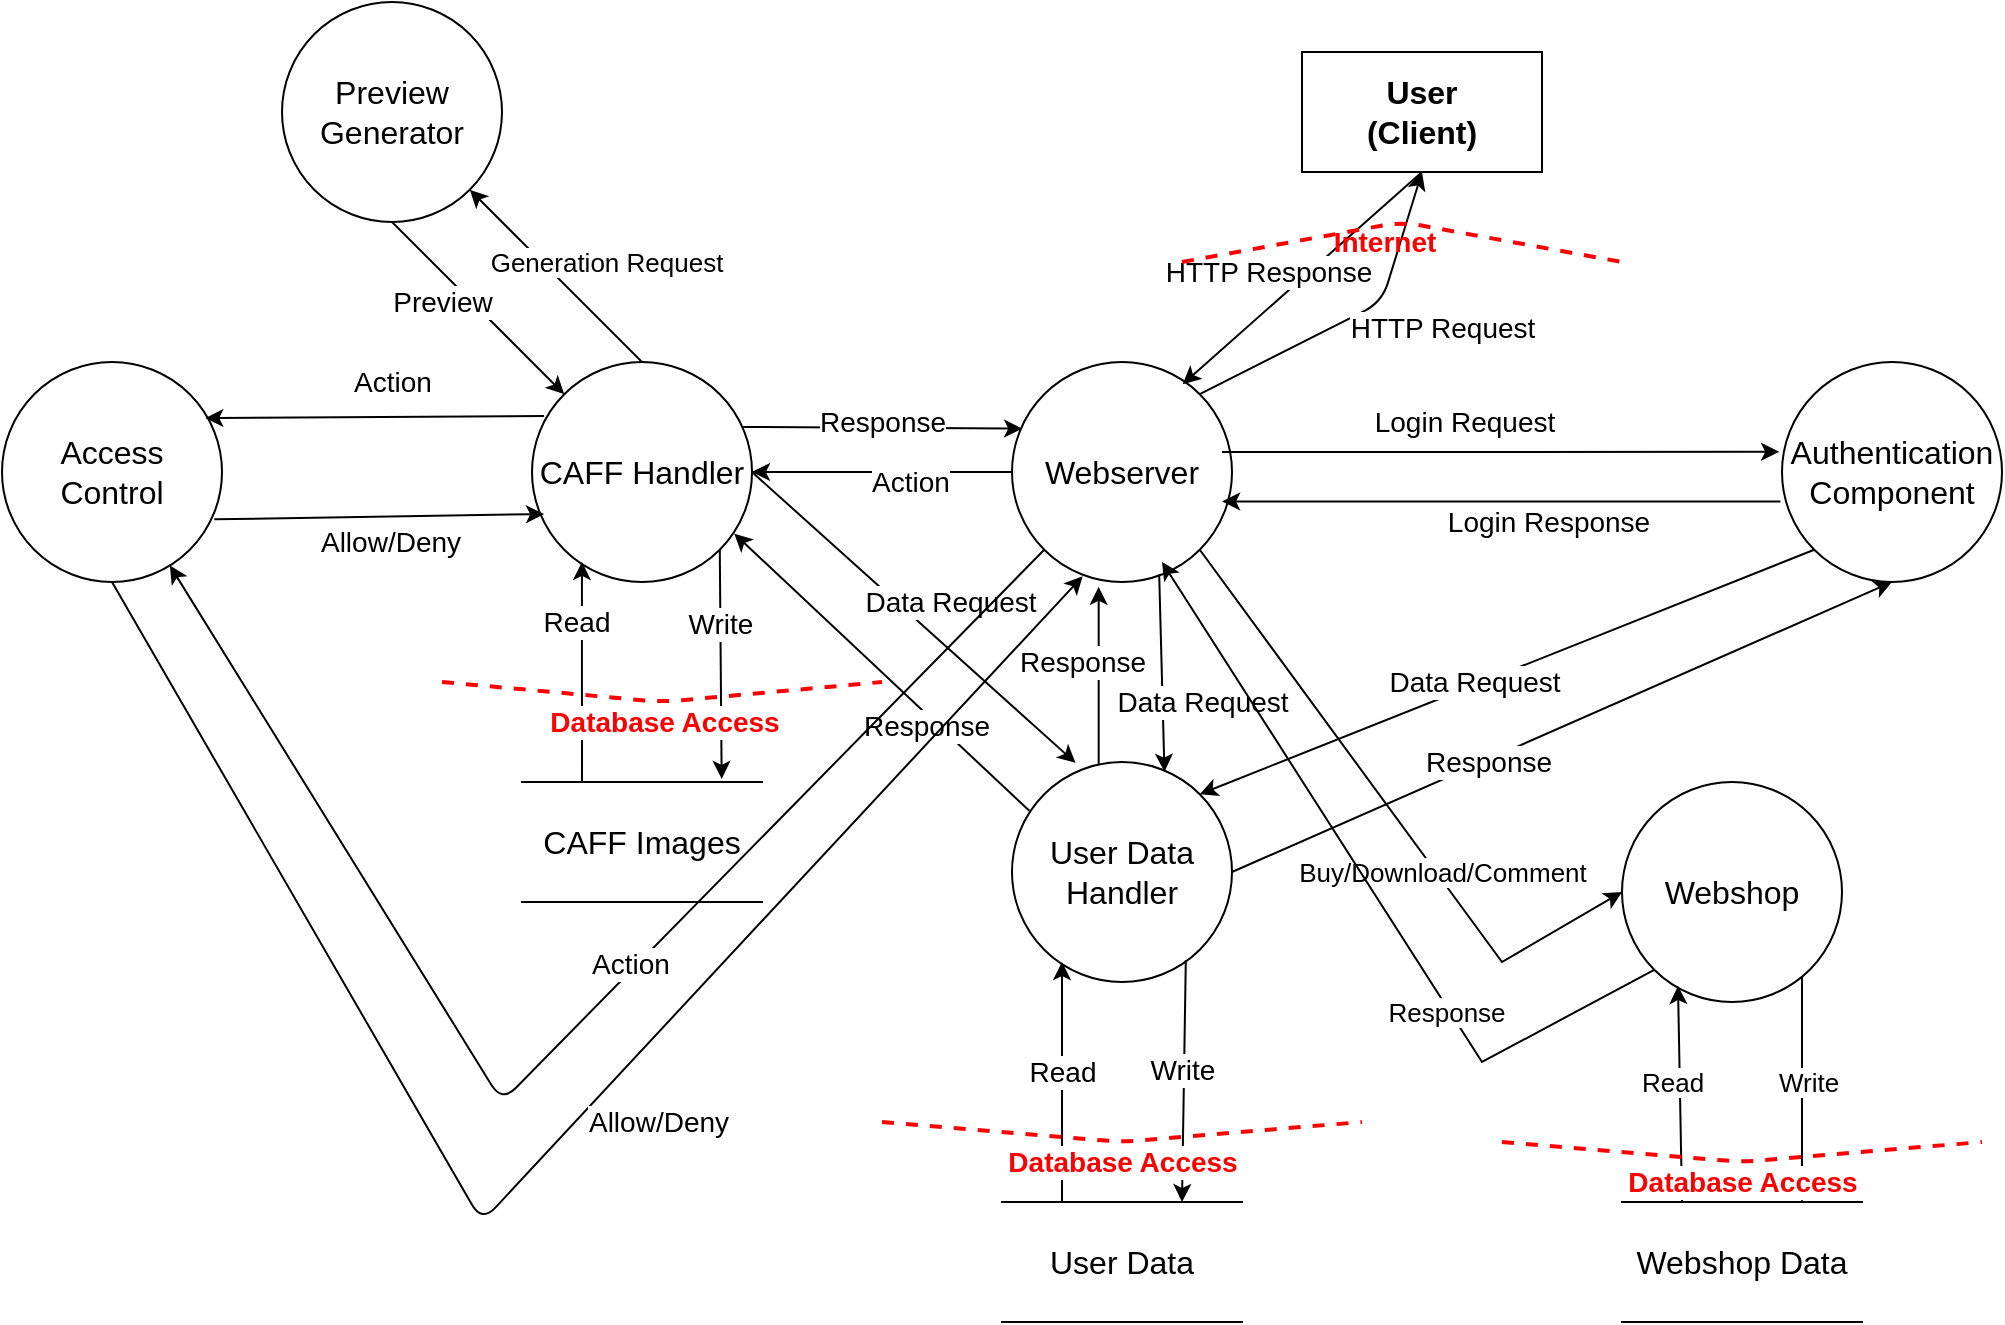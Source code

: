 <mxfile version="13.8.0" type="device"><diagram id="BQYCbzBcSWEd2qL-c6jC" name="Page-1"><mxGraphModel dx="1038" dy="523" grid="1" gridSize="10" guides="1" tooltips="1" connect="1" arrows="1" fold="1" page="1" pageScale="1" pageWidth="2339" pageHeight="3300" math="0" shadow="0"><root><mxCell id="0"/><mxCell id="1" parent="0"/><mxCell id="aWr2SnqKJXk4Jz-wcg6w-1" value="User&lt;br&gt;(Client)" style="rounded=0;whiteSpace=wrap;html=1;fontSize=16;fontStyle=1" parent="1" vertex="1"><mxGeometry x="810" y="155" width="120" height="60" as="geometry"/></mxCell><mxCell id="NCMZNG0rnG161UavWO3N-8" style="edgeStyle=none;rounded=0;orthogonalLoop=1;jettySize=auto;html=1;exitX=1;exitY=1;exitDx=0;exitDy=0;entryX=0;entryY=0.5;entryDx=0;entryDy=0;" parent="1" source="aWr2SnqKJXk4Jz-wcg6w-2" target="NCMZNG0rnG161UavWO3N-7" edge="1"><mxGeometry relative="1" as="geometry"><Array as="points"><mxPoint x="910" y="610"/></Array></mxGeometry></mxCell><mxCell id="NCMZNG0rnG161UavWO3N-11" value="&lt;font style=&quot;font-size: 13px&quot;&gt;Buy/Download/Comment&lt;/font&gt;" style="edgeLabel;html=1;align=center;verticalAlign=middle;resizable=0;points=[];" parent="NCMZNG0rnG161UavWO3N-8" vertex="1" connectable="0"><mxGeometry x="0.413" relative="1" as="geometry"><mxPoint x="-14.49" y="-23.84" as="offset"/></mxGeometry></mxCell><mxCell id="aWr2SnqKJXk4Jz-wcg6w-2" value="Webserver" style="ellipse;whiteSpace=wrap;html=1;aspect=fixed;fontSize=16;" parent="1" vertex="1"><mxGeometry x="665" y="310" width="110" height="110" as="geometry"/></mxCell><mxCell id="aWr2SnqKJXk4Jz-wcg6w-4" value="Authentication&lt;br&gt;Component" style="ellipse;whiteSpace=wrap;html=1;aspect=fixed;fontSize=16;" parent="1" vertex="1"><mxGeometry x="1050" y="310" width="110" height="110" as="geometry"/></mxCell><mxCell id="aWr2SnqKJXk4Jz-wcg6w-5" value="User Data Handler" style="ellipse;whiteSpace=wrap;html=1;aspect=fixed;fontSize=16;" parent="1" vertex="1"><mxGeometry x="665" y="510" width="110" height="110" as="geometry"/></mxCell><mxCell id="aWr2SnqKJXk4Jz-wcg6w-6" value="CAFF Handler&lt;span style=&quot;color: rgba(0 , 0 , 0 , 0) ; font-family: monospace ; font-size: 0px&quot;&gt;%3CmxGraphModel%3E%3Croot%3E%3CmxCell%20id%3D%220%22%2F%3E%3CmxCell%20id%3D%221%22%20parent%3D%220%22%2F%3E%3CmxCell%20id%3D%222%22%20value%3D%22Webserver%22%20style%3D%22ellipse%3BwhiteSpace%3Dwrap%3Bhtml%3D1%3Baspect%3Dfixed%3BfontSize%3D16%3B%22%20vertex%3D%221%22%20parent%3D%221%22%3E%3CmxGeometry%20x%3D%22375%22%20y%3D%22410%22%20width%3D%22110%22%20height%3D%22110%22%20as%3D%22geometry%22%2F%3E%3C%2FmxCell%3E%3C%2Froot%3E%3C%2FmxGraphModel%3E&lt;/span&gt;" style="ellipse;whiteSpace=wrap;html=1;aspect=fixed;fontSize=16;" parent="1" vertex="1"><mxGeometry x="425" y="310" width="110" height="110" as="geometry"/></mxCell><mxCell id="aWr2SnqKJXk4Jz-wcg6w-7" value="Access&lt;br&gt;Control" style="ellipse;whiteSpace=wrap;html=1;aspect=fixed;fontSize=16;" parent="1" vertex="1"><mxGeometry x="160" y="310" width="110" height="110" as="geometry"/></mxCell><mxCell id="aWr2SnqKJXk4Jz-wcg6w-8" value="User Data" style="shape=partialRectangle;whiteSpace=wrap;html=1;left=0;right=0;fillColor=none;fontSize=16;" parent="1" vertex="1"><mxGeometry x="660" y="730" width="120" height="60" as="geometry"/></mxCell><mxCell id="aWr2SnqKJXk4Jz-wcg6w-9" value="CAFF Images" style="shape=partialRectangle;whiteSpace=wrap;html=1;left=0;right=0;fillColor=none;fontSize=16;" parent="1" vertex="1"><mxGeometry x="420" y="520" width="120" height="60" as="geometry"/></mxCell><mxCell id="aWr2SnqKJXk4Jz-wcg6w-10" value="" style="endArrow=classic;html=1;fontSize=16;exitX=1;exitY=0;exitDx=0;exitDy=0;entryX=0.5;entryY=1;entryDx=0;entryDy=0;" parent="1" source="aWr2SnqKJXk4Jz-wcg6w-2" target="aWr2SnqKJXk4Jz-wcg6w-1" edge="1"><mxGeometry width="50" height="50" relative="1" as="geometry"><mxPoint x="710" y="490" as="sourcePoint"/><mxPoint x="760" y="440" as="targetPoint"/><Array as="points"><mxPoint x="850" y="280"/></Array></mxGeometry></mxCell><mxCell id="aWr2SnqKJXk4Jz-wcg6w-11" value="HTTP Request" style="edgeLabel;html=1;align=center;verticalAlign=middle;resizable=0;points=[];fontSize=14;labelBackgroundColor=#FFFFFF;" parent="aWr2SnqKJXk4Jz-wcg6w-10" vertex="1" connectable="0"><mxGeometry x="-0.208" y="1" relative="1" as="geometry"><mxPoint x="61.19" y="-2.29" as="offset"/></mxGeometry></mxCell><mxCell id="aWr2SnqKJXk4Jz-wcg6w-12" value="" style="endArrow=classic;html=1;fontSize=14;entryX=0.776;entryY=0.101;entryDx=0;entryDy=0;exitX=0.5;exitY=1;exitDx=0;exitDy=0;entryPerimeter=0;" parent="1" source="aWr2SnqKJXk4Jz-wcg6w-1" target="aWr2SnqKJXk4Jz-wcg6w-2" edge="1"><mxGeometry width="50" height="50" relative="1" as="geometry"><mxPoint x="710" y="490" as="sourcePoint"/><mxPoint x="760" y="440" as="targetPoint"/><Array as="points"/></mxGeometry></mxCell><mxCell id="aWr2SnqKJXk4Jz-wcg6w-13" value="HTTP Response" style="edgeLabel;html=1;align=center;verticalAlign=middle;resizable=0;points=[];fontSize=14;labelBackgroundColor=#FFFFFF;" parent="aWr2SnqKJXk4Jz-wcg6w-12" vertex="1" connectable="0"><mxGeometry x="-0.062" y="17" relative="1" as="geometry"><mxPoint x="-32.41" y="-12.65" as="offset"/></mxGeometry></mxCell><mxCell id="aWr2SnqKJXk4Jz-wcg6w-14" value="" style="endArrow=none;dashed=1;html=1;fontSize=14;strokeColor=#FF0000;strokeWidth=2;" parent="1" edge="1"><mxGeometry width="50" height="50" relative="1" as="geometry"><mxPoint x="750" y="260" as="sourcePoint"/><mxPoint x="970" y="260" as="targetPoint"/><Array as="points"><mxPoint x="860" y="240"/></Array></mxGeometry></mxCell><mxCell id="aWr2SnqKJXk4Jz-wcg6w-15" value="Internet" style="edgeLabel;html=1;align=center;verticalAlign=middle;resizable=0;points=[];fontSize=14;labelBackgroundColor=#;fontColor=#FF0000;fontStyle=1" parent="aWr2SnqKJXk4Jz-wcg6w-14" vertex="1" connectable="0"><mxGeometry x="-0.161" y="-1" relative="1" as="geometry"><mxPoint x="7.99" y="5.71" as="offset"/></mxGeometry></mxCell><mxCell id="aWr2SnqKJXk4Jz-wcg6w-16" value="" style="endArrow=classic;html=1;fontSize=14;fontColor=#FF0000;entryX=-0.013;entryY=0.408;entryDx=0;entryDy=0;entryPerimeter=0;" parent="1" target="aWr2SnqKJXk4Jz-wcg6w-4" edge="1"><mxGeometry width="50" height="50" relative="1" as="geometry"><mxPoint x="770" y="355" as="sourcePoint"/><mxPoint x="760" y="440" as="targetPoint"/><Array as="points"><mxPoint x="850" y="355"/></Array></mxGeometry></mxCell><mxCell id="aWr2SnqKJXk4Jz-wcg6w-17" value="Login Request" style="edgeLabel;html=1;align=center;verticalAlign=middle;resizable=0;points=[];fontSize=14;" parent="aWr2SnqKJXk4Jz-wcg6w-16" vertex="1" connectable="0"><mxGeometry x="-0.2" y="-4" relative="1" as="geometry"><mxPoint x="8.89" y="-19" as="offset"/></mxGeometry></mxCell><mxCell id="aWr2SnqKJXk4Jz-wcg6w-18" value="" style="endArrow=classic;html=1;strokeColor=#000000;fontSize=14;fontColor=#000000;exitX=-0.007;exitY=0.634;exitDx=0;exitDy=0;exitPerimeter=0;entryX=0.955;entryY=0.634;entryDx=0;entryDy=0;entryPerimeter=0;" parent="1" source="aWr2SnqKJXk4Jz-wcg6w-4" target="aWr2SnqKJXk4Jz-wcg6w-2" edge="1"><mxGeometry width="50" height="50" relative="1" as="geometry"><mxPoint x="880" y="450" as="sourcePoint"/><mxPoint x="930" y="400" as="targetPoint"/><Array as="points"/></mxGeometry></mxCell><mxCell id="aWr2SnqKJXk4Jz-wcg6w-19" value="Login Response" style="edgeLabel;html=1;align=center;verticalAlign=middle;resizable=0;points=[];fontSize=14;fontColor=#000000;" parent="aWr2SnqKJXk4Jz-wcg6w-18" vertex="1" connectable="0"><mxGeometry x="-0.169" y="1" relative="1" as="geometry"><mxPoint y="9.04" as="offset"/></mxGeometry></mxCell><mxCell id="aWr2SnqKJXk4Jz-wcg6w-20" value="" style="endArrow=classic;html=1;strokeColor=#000000;strokeWidth=1;fontSize=14;fontColor=#000000;entryX=0.75;entryY=0;entryDx=0;entryDy=0;exitX=0.79;exitY=0.901;exitDx=0;exitDy=0;exitPerimeter=0;" parent="1" source="aWr2SnqKJXk4Jz-wcg6w-5" target="aWr2SnqKJXk4Jz-wcg6w-8" edge="1"><mxGeometry width="50" height="50" relative="1" as="geometry"><mxPoint x="640" y="490" as="sourcePoint"/><mxPoint x="690" y="440" as="targetPoint"/></mxGeometry></mxCell><mxCell id="aWr2SnqKJXk4Jz-wcg6w-22" value="Write" style="edgeLabel;html=1;align=center;verticalAlign=middle;resizable=0;points=[];fontSize=14;fontColor=#000000;" parent="aWr2SnqKJXk4Jz-wcg6w-20" vertex="1" connectable="0"><mxGeometry x="-0.27" y="-1" relative="1" as="geometry"><mxPoint y="10.91" as="offset"/></mxGeometry></mxCell><mxCell id="aWr2SnqKJXk4Jz-wcg6w-21" value="Read" style="endArrow=classic;html=1;strokeColor=#000000;strokeWidth=1;fontSize=14;fontColor=#000000;exitX=0.25;exitY=0;exitDx=0;exitDy=0;" parent="1" source="aWr2SnqKJXk4Jz-wcg6w-8" edge="1"><mxGeometry x="0.091" width="50" height="50" relative="1" as="geometry"><mxPoint x="640" y="490" as="sourcePoint"/><mxPoint x="690" y="610" as="targetPoint"/><mxPoint as="offset"/></mxGeometry></mxCell><mxCell id="aWr2SnqKJXk4Jz-wcg6w-23" value="" style="endArrow=none;dashed=1;html=1;strokeWidth=2;fontSize=14;fontColor=#000000;strokeColor=#FF0000;" parent="1" edge="1"><mxGeometry width="50" height="50" relative="1" as="geometry"><mxPoint x="600" y="690" as="sourcePoint"/><mxPoint x="840" y="690" as="targetPoint"/><Array as="points"><mxPoint x="720" y="700"/></Array></mxGeometry></mxCell><mxCell id="aWr2SnqKJXk4Jz-wcg6w-24" value="&lt;b&gt;&lt;font color=&quot;#ff0000&quot;&gt;Database Access&lt;/font&gt;&lt;/b&gt;" style="edgeLabel;html=1;align=center;verticalAlign=middle;resizable=0;points=[];fontSize=14;fontColor=#000000;labelBackgroundColor=#FFFFFF;" parent="aWr2SnqKJXk4Jz-wcg6w-23" vertex="1" connectable="0"><mxGeometry x="0.631" y="2" relative="1" as="geometry"><mxPoint x="-75.82" y="18.33" as="offset"/></mxGeometry></mxCell><mxCell id="aWr2SnqKJXk4Jz-wcg6w-25" value="" style="endArrow=classic;html=1;strokeWidth=1;fontSize=14;fontColor=#000000;exitX=1;exitY=1;exitDx=0;exitDy=0;entryX=0.832;entryY=-0.026;entryDx=0;entryDy=0;entryPerimeter=0;" parent="1" source="aWr2SnqKJXk4Jz-wcg6w-6" target="aWr2SnqKJXk4Jz-wcg6w-9" edge="1"><mxGeometry width="50" height="50" relative="1" as="geometry"><mxPoint x="640" y="490" as="sourcePoint"/><mxPoint x="690" y="440" as="targetPoint"/></mxGeometry></mxCell><mxCell id="aWr2SnqKJXk4Jz-wcg6w-27" value="Write" style="edgeLabel;html=1;align=center;verticalAlign=middle;resizable=0;points=[];fontSize=14;fontColor=#000000;" parent="aWr2SnqKJXk4Jz-wcg6w-25" vertex="1" connectable="0"><mxGeometry x="0.406" y="-1" relative="1" as="geometry"><mxPoint y="-43.9" as="offset"/></mxGeometry></mxCell><mxCell id="aWr2SnqKJXk4Jz-wcg6w-26" value="" style="endArrow=classic;html=1;strokeColor=#000000;strokeWidth=1;fontSize=14;fontColor=#000000;exitX=0.25;exitY=0;exitDx=0;exitDy=0;entryX=0.227;entryY=0.909;entryDx=0;entryDy=0;entryPerimeter=0;" parent="1" source="aWr2SnqKJXk4Jz-wcg6w-9" target="aWr2SnqKJXk4Jz-wcg6w-6" edge="1"><mxGeometry width="50" height="50" relative="1" as="geometry"><mxPoint x="640" y="490" as="sourcePoint"/><mxPoint x="690" y="440" as="targetPoint"/></mxGeometry></mxCell><mxCell id="aWr2SnqKJXk4Jz-wcg6w-28" value="Read" style="edgeLabel;html=1;align=center;verticalAlign=middle;resizable=0;points=[];fontSize=14;fontColor=#000000;" parent="aWr2SnqKJXk4Jz-wcg6w-26" vertex="1" connectable="0"><mxGeometry x="0.192" y="3" relative="1" as="geometry"><mxPoint y="-14.45" as="offset"/></mxGeometry></mxCell><mxCell id="aWr2SnqKJXk4Jz-wcg6w-29" value="" style="endArrow=none;dashed=1;html=1;strokeWidth=2;fontSize=14;fontColor=#000000;strokeColor=#FF0000;" parent="1" edge="1"><mxGeometry width="50" height="50" relative="1" as="geometry"><mxPoint x="380" y="470" as="sourcePoint"/><mxPoint x="600" y="470" as="targetPoint"/><Array as="points"><mxPoint x="490" y="480"/></Array></mxGeometry></mxCell><mxCell id="aWr2SnqKJXk4Jz-wcg6w-30" value="Database Access" style="edgeLabel;html=1;align=center;verticalAlign=middle;resizable=0;points=[];fontSize=14;fontColor=#FF0000;fontStyle=1" parent="aWr2SnqKJXk4Jz-wcg6w-29" vertex="1" connectable="0"><mxGeometry x="0.11" y="-2" relative="1" as="geometry"><mxPoint x="-11.9" y="9.07" as="offset"/></mxGeometry></mxCell><mxCell id="aWr2SnqKJXk4Jz-wcg6w-31" value="" style="endArrow=classic;html=1;strokeWidth=1;fontSize=14;fontColor=#FF0000;exitX=0.055;exitY=0.246;exitDx=0;exitDy=0;exitPerimeter=0;entryX=0.924;entryY=0.255;entryDx=0;entryDy=0;entryPerimeter=0;" parent="1" source="aWr2SnqKJXk4Jz-wcg6w-6" target="aWr2SnqKJXk4Jz-wcg6w-7" edge="1"><mxGeometry width="50" height="50" relative="1" as="geometry"><mxPoint x="640" y="490" as="sourcePoint"/><mxPoint x="690" y="440" as="targetPoint"/></mxGeometry></mxCell><mxCell id="aWr2SnqKJXk4Jz-wcg6w-33" value="Action" style="edgeLabel;html=1;align=center;verticalAlign=middle;resizable=0;points=[];fontSize=14;" parent="aWr2SnqKJXk4Jz-wcg6w-31" vertex="1" connectable="0"><mxGeometry x="-0.452" y="-2" relative="1" as="geometry"><mxPoint x="-29.93" y="-15.33" as="offset"/></mxGeometry></mxCell><mxCell id="aWr2SnqKJXk4Jz-wcg6w-32" value="" style="endArrow=classic;html=1;strokeColor=#000000;strokeWidth=1;fontSize=14;fontColor=#FF0000;entryX=0.055;entryY=0.691;entryDx=0;entryDy=0;exitX=0.965;exitY=0.715;exitDx=0;exitDy=0;exitPerimeter=0;entryPerimeter=0;" parent="1" source="aWr2SnqKJXk4Jz-wcg6w-7" target="aWr2SnqKJXk4Jz-wcg6w-6" edge="1"><mxGeometry width="50" height="50" relative="1" as="geometry"><mxPoint x="640" y="490" as="sourcePoint"/><mxPoint x="690" y="440" as="targetPoint"/></mxGeometry></mxCell><mxCell id="aWr2SnqKJXk4Jz-wcg6w-34" value="Allow/Deny" style="edgeLabel;html=1;align=center;verticalAlign=middle;resizable=0;points=[];fontSize=14;fontColor=#000000;" parent="aWr2SnqKJXk4Jz-wcg6w-32" vertex="1" connectable="0"><mxGeometry x="0.419" y="-3" relative="1" as="geometry"><mxPoint x="-29.52" y="10.23" as="offset"/></mxGeometry></mxCell><mxCell id="aWr2SnqKJXk4Jz-wcg6w-35" value="" style="endArrow=classic;html=1;strokeColor=#000000;strokeWidth=1;fontSize=14;fontColor=#000000;entryX=0.5;entryY=1;entryDx=0;entryDy=0;exitX=1;exitY=0.5;exitDx=0;exitDy=0;" parent="1" source="aWr2SnqKJXk4Jz-wcg6w-5" target="aWr2SnqKJXk4Jz-wcg6w-4" edge="1"><mxGeometry width="50" height="50" relative="1" as="geometry"><mxPoint x="640" y="490" as="sourcePoint"/><mxPoint x="690" y="440" as="targetPoint"/></mxGeometry></mxCell><mxCell id="aWr2SnqKJXk4Jz-wcg6w-36" value="Response" style="edgeLabel;html=1;align=center;verticalAlign=middle;resizable=0;points=[];fontSize=14;fontColor=#000000;" parent="aWr2SnqKJXk4Jz-wcg6w-35" vertex="1" connectable="0"><mxGeometry x="-0.265" y="-1" relative="1" as="geometry"><mxPoint x="5.66" y="-2.79" as="offset"/></mxGeometry></mxCell><mxCell id="aWr2SnqKJXk4Jz-wcg6w-37" value="" style="endArrow=classic;html=1;strokeColor=#000000;strokeWidth=1;fontSize=14;fontColor=#000000;exitX=0.079;exitY=0.222;exitDx=0;exitDy=0;entryX=0.919;entryY=0.78;entryDx=0;entryDy=0;entryPerimeter=0;exitPerimeter=0;" parent="1" source="aWr2SnqKJXk4Jz-wcg6w-5" target="aWr2SnqKJXk4Jz-wcg6w-6" edge="1"><mxGeometry width="50" height="50" relative="1" as="geometry"><mxPoint x="640" y="490" as="sourcePoint"/><mxPoint x="690" y="440" as="targetPoint"/></mxGeometry></mxCell><mxCell id="aWr2SnqKJXk4Jz-wcg6w-38" value="Response" style="edgeLabel;html=1;align=center;verticalAlign=middle;resizable=0;points=[];fontSize=14;fontColor=#000000;" parent="aWr2SnqKJXk4Jz-wcg6w-37" vertex="1" connectable="0"><mxGeometry x="-0.339" y="5" relative="1" as="geometry"><mxPoint as="offset"/></mxGeometry></mxCell><mxCell id="aWr2SnqKJXk4Jz-wcg6w-39" value="" style="endArrow=classic;html=1;strokeColor=#000000;strokeWidth=1;fontSize=14;fontColor=#000000;exitX=1;exitY=0.5;exitDx=0;exitDy=0;entryX=0.289;entryY=0.004;entryDx=0;entryDy=0;entryPerimeter=0;" parent="1" source="aWr2SnqKJXk4Jz-wcg6w-6" target="aWr2SnqKJXk4Jz-wcg6w-5" edge="1"><mxGeometry width="50" height="50" relative="1" as="geometry"><mxPoint x="640" y="490" as="sourcePoint"/><mxPoint x="690" y="440" as="targetPoint"/></mxGeometry></mxCell><mxCell id="aWr2SnqKJXk4Jz-wcg6w-40" value="Data Request" style="edgeLabel;html=1;align=center;verticalAlign=middle;resizable=0;points=[];fontSize=14;fontColor=#000000;" parent="aWr2SnqKJXk4Jz-wcg6w-39" vertex="1" connectable="0"><mxGeometry x="0.236" y="-2" relative="1" as="geometry"><mxPoint y="-26.37" as="offset"/></mxGeometry></mxCell><mxCell id="aWr2SnqKJXk4Jz-wcg6w-41" value="" style="endArrow=classic;html=1;strokeColor=#000000;strokeWidth=1;fontSize=14;fontColor=#000000;exitX=0;exitY=1;exitDx=0;exitDy=0;entryX=1;entryY=0;entryDx=0;entryDy=0;" parent="1" source="aWr2SnqKJXk4Jz-wcg6w-4" target="aWr2SnqKJXk4Jz-wcg6w-5" edge="1"><mxGeometry width="50" height="50" relative="1" as="geometry"><mxPoint x="640" y="490" as="sourcePoint"/><mxPoint x="690" y="440" as="targetPoint"/></mxGeometry></mxCell><mxCell id="aWr2SnqKJXk4Jz-wcg6w-42" value="Data Request" style="edgeLabel;html=1;align=center;verticalAlign=middle;resizable=0;points=[];fontSize=14;fontColor=#000000;" parent="aWr2SnqKJXk4Jz-wcg6w-41" vertex="1" connectable="0"><mxGeometry x="0.125" y="4" relative="1" as="geometry"><mxPoint x="1" y="-6.41" as="offset"/></mxGeometry></mxCell><mxCell id="aWr2SnqKJXk4Jz-wcg6w-43" value="" style="endArrow=classic;html=1;strokeColor=#000000;strokeWidth=1;fontSize=14;fontColor=#000000;exitX=0;exitY=1;exitDx=0;exitDy=0;" parent="1" source="aWr2SnqKJXk4Jz-wcg6w-2" target="aWr2SnqKJXk4Jz-wcg6w-7" edge="1"><mxGeometry width="50" height="50" relative="1" as="geometry"><mxPoint x="640" y="490" as="sourcePoint"/><mxPoint x="690" y="440" as="targetPoint"/><Array as="points"><mxPoint x="410" y="680"/></Array></mxGeometry></mxCell><mxCell id="aWr2SnqKJXk4Jz-wcg6w-45" value="Action" style="edgeLabel;html=1;align=center;verticalAlign=middle;resizable=0;points=[];fontSize=14;fontColor=#000000;" parent="aWr2SnqKJXk4Jz-wcg6w-43" vertex="1" connectable="0"><mxGeometry x="-0.164" y="-3" relative="1" as="geometry"><mxPoint as="offset"/></mxGeometry></mxCell><mxCell id="aWr2SnqKJXk4Jz-wcg6w-44" value="" style="endArrow=classic;html=1;strokeColor=#000000;strokeWidth=1;fontSize=14;fontColor=#000000;exitX=0.5;exitY=1;exitDx=0;exitDy=0;entryX=0.321;entryY=0.974;entryDx=0;entryDy=0;entryPerimeter=0;" parent="1" source="aWr2SnqKJXk4Jz-wcg6w-7" target="aWr2SnqKJXk4Jz-wcg6w-2" edge="1"><mxGeometry width="50" height="50" relative="1" as="geometry"><mxPoint x="640" y="490" as="sourcePoint"/><mxPoint x="710" y="410" as="targetPoint"/><Array as="points"><mxPoint x="400" y="740"/></Array></mxGeometry></mxCell><mxCell id="aWr2SnqKJXk4Jz-wcg6w-46" value="Allow/Deny" style="edgeLabel;html=1;align=center;verticalAlign=middle;resizable=0;points=[];fontSize=14;fontColor=#000000;" parent="aWr2SnqKJXk4Jz-wcg6w-44" vertex="1" connectable="0"><mxGeometry x="0.058" y="100" relative="1" as="geometry"><mxPoint x="120.14" y="61.59" as="offset"/></mxGeometry></mxCell><mxCell id="aWr2SnqKJXk4Jz-wcg6w-49" value="" style="endArrow=classic;html=1;strokeColor=#000000;strokeWidth=1;fontSize=14;fontColor=#000000;entryX=0.693;entryY=0.044;entryDx=0;entryDy=0;exitX=0.669;exitY=0.966;exitDx=0;exitDy=0;entryPerimeter=0;exitPerimeter=0;" parent="1" source="aWr2SnqKJXk4Jz-wcg6w-2" target="aWr2SnqKJXk4Jz-wcg6w-5" edge="1"><mxGeometry width="50" height="50" relative="1" as="geometry"><mxPoint x="640" y="490" as="sourcePoint"/><mxPoint x="690" y="440" as="targetPoint"/></mxGeometry></mxCell><mxCell id="aWr2SnqKJXk4Jz-wcg6w-53" value="Data Request" style="edgeLabel;html=1;align=center;verticalAlign=middle;resizable=0;points=[];fontSize=14;fontColor=#000000;" parent="aWr2SnqKJXk4Jz-wcg6w-49" vertex="1" connectable="0"><mxGeometry x="-0.541" relative="1" as="geometry"><mxPoint x="20.8" y="41.08" as="offset"/></mxGeometry></mxCell><mxCell id="aWr2SnqKJXk4Jz-wcg6w-50" value="" style="endArrow=classic;html=1;strokeColor=#000000;strokeWidth=1;fontSize=14;fontColor=#000000;entryX=0.394;entryY=1.022;entryDx=0;entryDy=0;entryPerimeter=0;exitX=0.394;exitY=0.012;exitDx=0;exitDy=0;exitPerimeter=0;" parent="1" source="aWr2SnqKJXk4Jz-wcg6w-5" target="aWr2SnqKJXk4Jz-wcg6w-2" edge="1"><mxGeometry width="50" height="50" relative="1" as="geometry"><mxPoint x="710" y="500" as="sourcePoint"/><mxPoint x="751.23" y="524.84" as="targetPoint"/></mxGeometry></mxCell><mxCell id="aWr2SnqKJXk4Jz-wcg6w-52" value="Response" style="edgeLabel;html=1;align=center;verticalAlign=middle;resizable=0;points=[];fontSize=14;fontColor=#000000;" parent="aWr2SnqKJXk4Jz-wcg6w-50" vertex="1" connectable="0"><mxGeometry x="-0.495" y="-2" relative="1" as="geometry"><mxPoint x="-10.34" y="-29.1" as="offset"/></mxGeometry></mxCell><mxCell id="aWr2SnqKJXk4Jz-wcg6w-51" value="" style="endArrow=classic;html=1;strokeColor=#000000;strokeWidth=1;fontSize=14;fontColor=#000000;exitX=0.96;exitY=0.295;exitDx=0;exitDy=0;exitPerimeter=0;entryX=0.046;entryY=0.303;entryDx=0;entryDy=0;entryPerimeter=0;" parent="1" source="aWr2SnqKJXk4Jz-wcg6w-6" target="aWr2SnqKJXk4Jz-wcg6w-2" edge="1"><mxGeometry width="50" height="50" relative="1" as="geometry"><mxPoint x="640" y="490" as="sourcePoint"/><mxPoint x="690" y="440" as="targetPoint"/></mxGeometry></mxCell><mxCell id="aWr2SnqKJXk4Jz-wcg6w-57" value="Response" style="edgeLabel;html=1;align=center;verticalAlign=middle;resizable=0;points=[];fontSize=14;fontColor=#000000;" parent="aWr2SnqKJXk4Jz-wcg6w-51" vertex="1" connectable="0"><mxGeometry x="0.252" y="1" relative="1" as="geometry"><mxPoint x="-18.38" y="-2" as="offset"/></mxGeometry></mxCell><mxCell id="aWr2SnqKJXk4Jz-wcg6w-55" value="" style="endArrow=classic;html=1;strokeColor=#000000;strokeWidth=1;fontSize=14;fontColor=#000000;entryX=1;entryY=0.5;entryDx=0;entryDy=0;exitX=0;exitY=0.5;exitDx=0;exitDy=0;" parent="1" source="aWr2SnqKJXk4Jz-wcg6w-2" target="aWr2SnqKJXk4Jz-wcg6w-6" edge="1"><mxGeometry width="50" height="50" relative="1" as="geometry"><mxPoint x="640" y="490" as="sourcePoint"/><mxPoint x="690" y="440" as="targetPoint"/></mxGeometry></mxCell><mxCell id="aWr2SnqKJXk4Jz-wcg6w-56" value="Action" style="edgeLabel;html=1;align=center;verticalAlign=middle;resizable=0;points=[];fontSize=14;fontColor=#000000;" parent="aWr2SnqKJXk4Jz-wcg6w-55" vertex="1" connectable="0"><mxGeometry x="-0.207" y="-1" relative="1" as="geometry"><mxPoint y="6" as="offset"/></mxGeometry></mxCell><mxCell id="NCMZNG0rnG161UavWO3N-4" style="rounded=0;orthogonalLoop=1;jettySize=auto;html=1;exitX=0.5;exitY=1;exitDx=0;exitDy=0;entryX=0;entryY=0;entryDx=0;entryDy=0;" parent="1" source="NCMZNG0rnG161UavWO3N-2" target="aWr2SnqKJXk4Jz-wcg6w-6" edge="1"><mxGeometry relative="1" as="geometry"/></mxCell><mxCell id="NCMZNG0rnG161UavWO3N-6" value="&lt;font style=&quot;font-size: 14px&quot;&gt;Preview&lt;/font&gt;" style="edgeLabel;html=1;align=center;verticalAlign=middle;resizable=0;points=[];" parent="NCMZNG0rnG161UavWO3N-4" vertex="1" connectable="0"><mxGeometry x="0.381" y="-2" relative="1" as="geometry"><mxPoint x="-32.98" y="-20.81" as="offset"/></mxGeometry></mxCell><mxCell id="NCMZNG0rnG161UavWO3N-2" value="Preview Generator" style="ellipse;whiteSpace=wrap;html=1;aspect=fixed;fontSize=16;" parent="1" vertex="1"><mxGeometry x="300" y="130" width="110" height="110" as="geometry"/></mxCell><mxCell id="NCMZNG0rnG161UavWO3N-3" value="" style="endArrow=classic;html=1;exitX=0.5;exitY=0;exitDx=0;exitDy=0;entryX=1;entryY=1;entryDx=0;entryDy=0;" parent="1" source="aWr2SnqKJXk4Jz-wcg6w-6" target="NCMZNG0rnG161UavWO3N-2" edge="1"><mxGeometry width="50" height="50" relative="1" as="geometry"><mxPoint x="660" y="390" as="sourcePoint"/><mxPoint x="710" y="340" as="targetPoint"/></mxGeometry></mxCell><mxCell id="NCMZNG0rnG161UavWO3N-5" value="&lt;font style=&quot;font-size: 13px&quot;&gt;Generation Request&lt;/font&gt;" style="edgeLabel;html=1;align=center;verticalAlign=middle;resizable=0;points=[];" parent="NCMZNG0rnG161UavWO3N-3" vertex="1" connectable="0"><mxGeometry x="-0.532" y="-2" relative="1" as="geometry"><mxPoint y="-28.79" as="offset"/></mxGeometry></mxCell><mxCell id="NCMZNG0rnG161UavWO3N-9" style="edgeStyle=none;rounded=0;orthogonalLoop=1;jettySize=auto;html=1;exitX=0;exitY=1;exitDx=0;exitDy=0;entryX=0.682;entryY=0.909;entryDx=0;entryDy=0;entryPerimeter=0;" parent="1" source="NCMZNG0rnG161UavWO3N-7" target="aWr2SnqKJXk4Jz-wcg6w-2" edge="1"><mxGeometry relative="1" as="geometry"><Array as="points"><mxPoint x="900" y="660"/></Array></mxGeometry></mxCell><mxCell id="NCMZNG0rnG161UavWO3N-12" value="&lt;font style=&quot;font-size: 13px&quot;&gt;Response&lt;/font&gt;" style="edgeLabel;html=1;align=center;verticalAlign=middle;resizable=0;points=[];" parent="NCMZNG0rnG161UavWO3N-9" vertex="1" connectable="0"><mxGeometry x="-0.505" y="-31" relative="1" as="geometry"><mxPoint x="-44" y="-9" as="offset"/></mxGeometry></mxCell><mxCell id="NCMZNG0rnG161UavWO3N-14" style="edgeStyle=none;rounded=0;orthogonalLoop=1;jettySize=auto;html=1;entryX=0.75;entryY=0;entryDx=0;entryDy=0;" parent="1" target="NCMZNG0rnG161UavWO3N-13" edge="1"><mxGeometry relative="1" as="geometry"><mxPoint x="1060" y="614" as="sourcePoint"/></mxGeometry></mxCell><mxCell id="NCMZNG0rnG161UavWO3N-17" value="&lt;font style=&quot;font-size: 13px&quot;&gt;Write&lt;/font&gt;" style="edgeLabel;html=1;align=center;verticalAlign=middle;resizable=0;points=[];" parent="NCMZNG0rnG161UavWO3N-14" vertex="1" connectable="0"><mxGeometry x="0.259" y="3" relative="1" as="geometry"><mxPoint y="-17.33" as="offset"/></mxGeometry></mxCell><mxCell id="NCMZNG0rnG161UavWO3N-7" value="Webshop" style="ellipse;whiteSpace=wrap;html=1;aspect=fixed;fontSize=16;" parent="1" vertex="1"><mxGeometry x="970" y="520" width="110" height="110" as="geometry"/></mxCell><mxCell id="NCMZNG0rnG161UavWO3N-16" style="edgeStyle=none;rounded=0;orthogonalLoop=1;jettySize=auto;html=1;exitX=0.25;exitY=0;exitDx=0;exitDy=0;" parent="1" source="NCMZNG0rnG161UavWO3N-13" edge="1"><mxGeometry relative="1" as="geometry"><mxPoint x="998" y="622" as="targetPoint"/></mxGeometry></mxCell><mxCell id="NCMZNG0rnG161UavWO3N-18" value="&lt;font style=&quot;font-size: 13px&quot;&gt;Read&lt;/font&gt;" style="edgeLabel;html=1;align=center;verticalAlign=middle;resizable=0;points=[];" parent="NCMZNG0rnG161UavWO3N-16" vertex="1" connectable="0"><mxGeometry x="-0.306" y="5" relative="1" as="geometry"><mxPoint y="-22.77" as="offset"/></mxGeometry></mxCell><mxCell id="NCMZNG0rnG161UavWO3N-13" value="Webshop Data" style="shape=partialRectangle;whiteSpace=wrap;html=1;left=0;right=0;fillColor=none;fontSize=16;" parent="1" vertex="1"><mxGeometry x="970" y="730" width="120" height="60" as="geometry"/></mxCell><mxCell id="NCMZNG0rnG161UavWO3N-21" value="" style="endArrow=none;dashed=1;html=1;strokeWidth=2;fontSize=14;fontColor=#000000;strokeColor=#FF0000;" parent="1" edge="1"><mxGeometry width="50" height="50" relative="1" as="geometry"><mxPoint x="910" y="700" as="sourcePoint"/><mxPoint x="1150" y="700" as="targetPoint"/><Array as="points"><mxPoint x="1030" y="710"/></Array></mxGeometry></mxCell><mxCell id="NCMZNG0rnG161UavWO3N-22" value="&lt;b&gt;&lt;font color=&quot;#ff0000&quot;&gt;Database Access&lt;/font&gt;&lt;/b&gt;" style="edgeLabel;html=1;align=center;verticalAlign=middle;resizable=0;points=[];fontSize=14;fontColor=#000000;labelBackgroundColor=#FFFFFF;" parent="NCMZNG0rnG161UavWO3N-21" vertex="1" connectable="0"><mxGeometry x="0.631" y="2" relative="1" as="geometry"><mxPoint x="-75.82" y="18.33" as="offset"/></mxGeometry></mxCell></root></mxGraphModel></diagram></mxfile>
